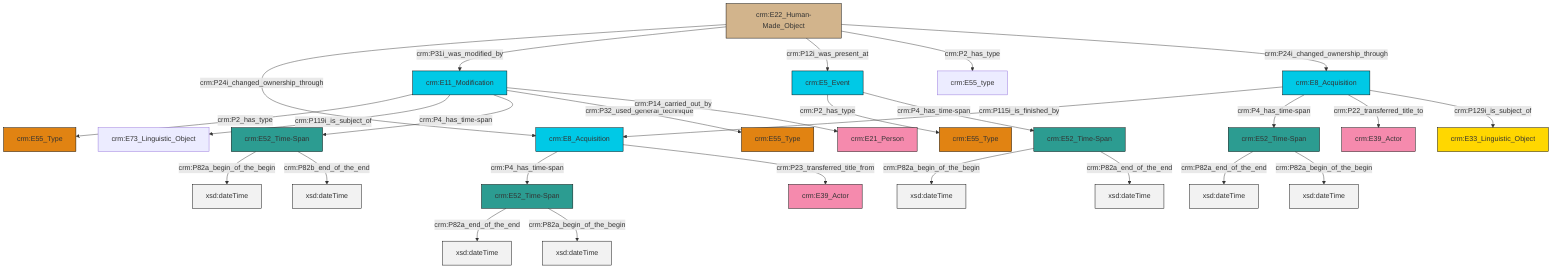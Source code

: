 graph TD
classDef Literal fill:#f2f2f2,stroke:#000000;
classDef CRM_Entity fill:#FFFFFF,stroke:#000000;
classDef Temporal_Entity fill:#00C9E6, stroke:#000000;
classDef Type fill:#E18312, stroke:#000000;
classDef Time-Span fill:#2C9C91, stroke:#000000;
classDef Appellation fill:#FFEB7F, stroke:#000000;
classDef Place fill:#008836, stroke:#000000;
classDef Persistent_Item fill:#B266B2, stroke:#000000;
classDef Conceptual_Object fill:#FFD700, stroke:#000000;
classDef Physical_Thing fill:#D2B48C, stroke:#000000;
classDef Actor fill:#f58aad, stroke:#000000;
classDef PC_Classes fill:#4ce600, stroke:#000000;
classDef Multi fill:#cccccc,stroke:#000000;

0["crm:E11_Modification"]:::Temporal_Entity -->|crm:P2_has_type| 1["crm:E55_Type"]:::Type
3["crm:E52_Time-Span"]:::Time-Span -->|crm:P82a_end_of_the_end| 4[xsd:dateTime]:::Literal
0["crm:E11_Modification"]:::Temporal_Entity -->|crm:P119i_is_subject_of| 5["crm:E73_Linguistic_Object"]:::Default
8["crm:E8_Acquisition"]:::Temporal_Entity -->|crm:P115i_is_finished_by| 9["crm:E8_Acquisition"]:::Temporal_Entity
10["crm:E52_Time-Span"]:::Time-Span -->|crm:P82a_end_of_the_end| 11[xsd:dateTime]:::Literal
0["crm:E11_Modification"]:::Temporal_Entity -->|crm:P4_has_time-span| 12["crm:E52_Time-Span"]:::Time-Span
16["crm:E22_Human-Made_Object"]:::Physical_Thing -->|crm:P24i_changed_ownership_through| 9["crm:E8_Acquisition"]:::Temporal_Entity
10["crm:E52_Time-Span"]:::Time-Span -->|crm:P82a_begin_of_the_begin| 17[xsd:dateTime]:::Literal
0["crm:E11_Modification"]:::Temporal_Entity -->|crm:P32_used_general_technique| 23["crm:E55_Type"]:::Type
25["crm:E52_Time-Span"]:::Time-Span -->|crm:P82a_begin_of_the_begin| 26[xsd:dateTime]:::Literal
16["crm:E22_Human-Made_Object"]:::Physical_Thing -->|crm:P31i_was_modified_by| 0["crm:E11_Modification"]:::Temporal_Entity
12["crm:E52_Time-Span"]:::Time-Span -->|crm:P82a_begin_of_the_begin| 28[xsd:dateTime]:::Literal
9["crm:E8_Acquisition"]:::Temporal_Entity -->|crm:P4_has_time-span| 10["crm:E52_Time-Span"]:::Time-Span
8["crm:E8_Acquisition"]:::Temporal_Entity -->|crm:P4_has_time-span| 3["crm:E52_Time-Span"]:::Time-Span
16["crm:E22_Human-Made_Object"]:::Physical_Thing -->|crm:P12i_was_present_at| 6["crm:E5_Event"]:::Temporal_Entity
8["crm:E8_Acquisition"]:::Temporal_Entity -->|crm:P22_transferred_title_to| 34["crm:E39_Actor"]:::Actor
6["crm:E5_Event"]:::Temporal_Entity -->|crm:P2_has_type| 18["crm:E55_Type"]:::Type
9["crm:E8_Acquisition"]:::Temporal_Entity -->|crm:P23_transferred_title_from| 31["crm:E39_Actor"]:::Actor
0["crm:E11_Modification"]:::Temporal_Entity -->|crm:P14_carried_out_by| 20["crm:E21_Person"]:::Actor
25["crm:E52_Time-Span"]:::Time-Span -->|crm:P82a_end_of_the_end| 39[xsd:dateTime]:::Literal
16["crm:E22_Human-Made_Object"]:::Physical_Thing -->|crm:P2_has_type| 14["crm:E55_type"]:::Default
16["crm:E22_Human-Made_Object"]:::Physical_Thing -->|crm:P24i_changed_ownership_through| 8["crm:E8_Acquisition"]:::Temporal_Entity
12["crm:E52_Time-Span"]:::Time-Span -->|crm:P82b_end_of_the_end| 41[xsd:dateTime]:::Literal
6["crm:E5_Event"]:::Temporal_Entity -->|crm:P4_has_time-span| 25["crm:E52_Time-Span"]:::Time-Span
8["crm:E8_Acquisition"]:::Temporal_Entity -->|crm:P129i_is_subject_of| 36["crm:E33_Linguistic_Object"]:::Conceptual_Object
3["crm:E52_Time-Span"]:::Time-Span -->|crm:P82a_begin_of_the_begin| 43[xsd:dateTime]:::Literal